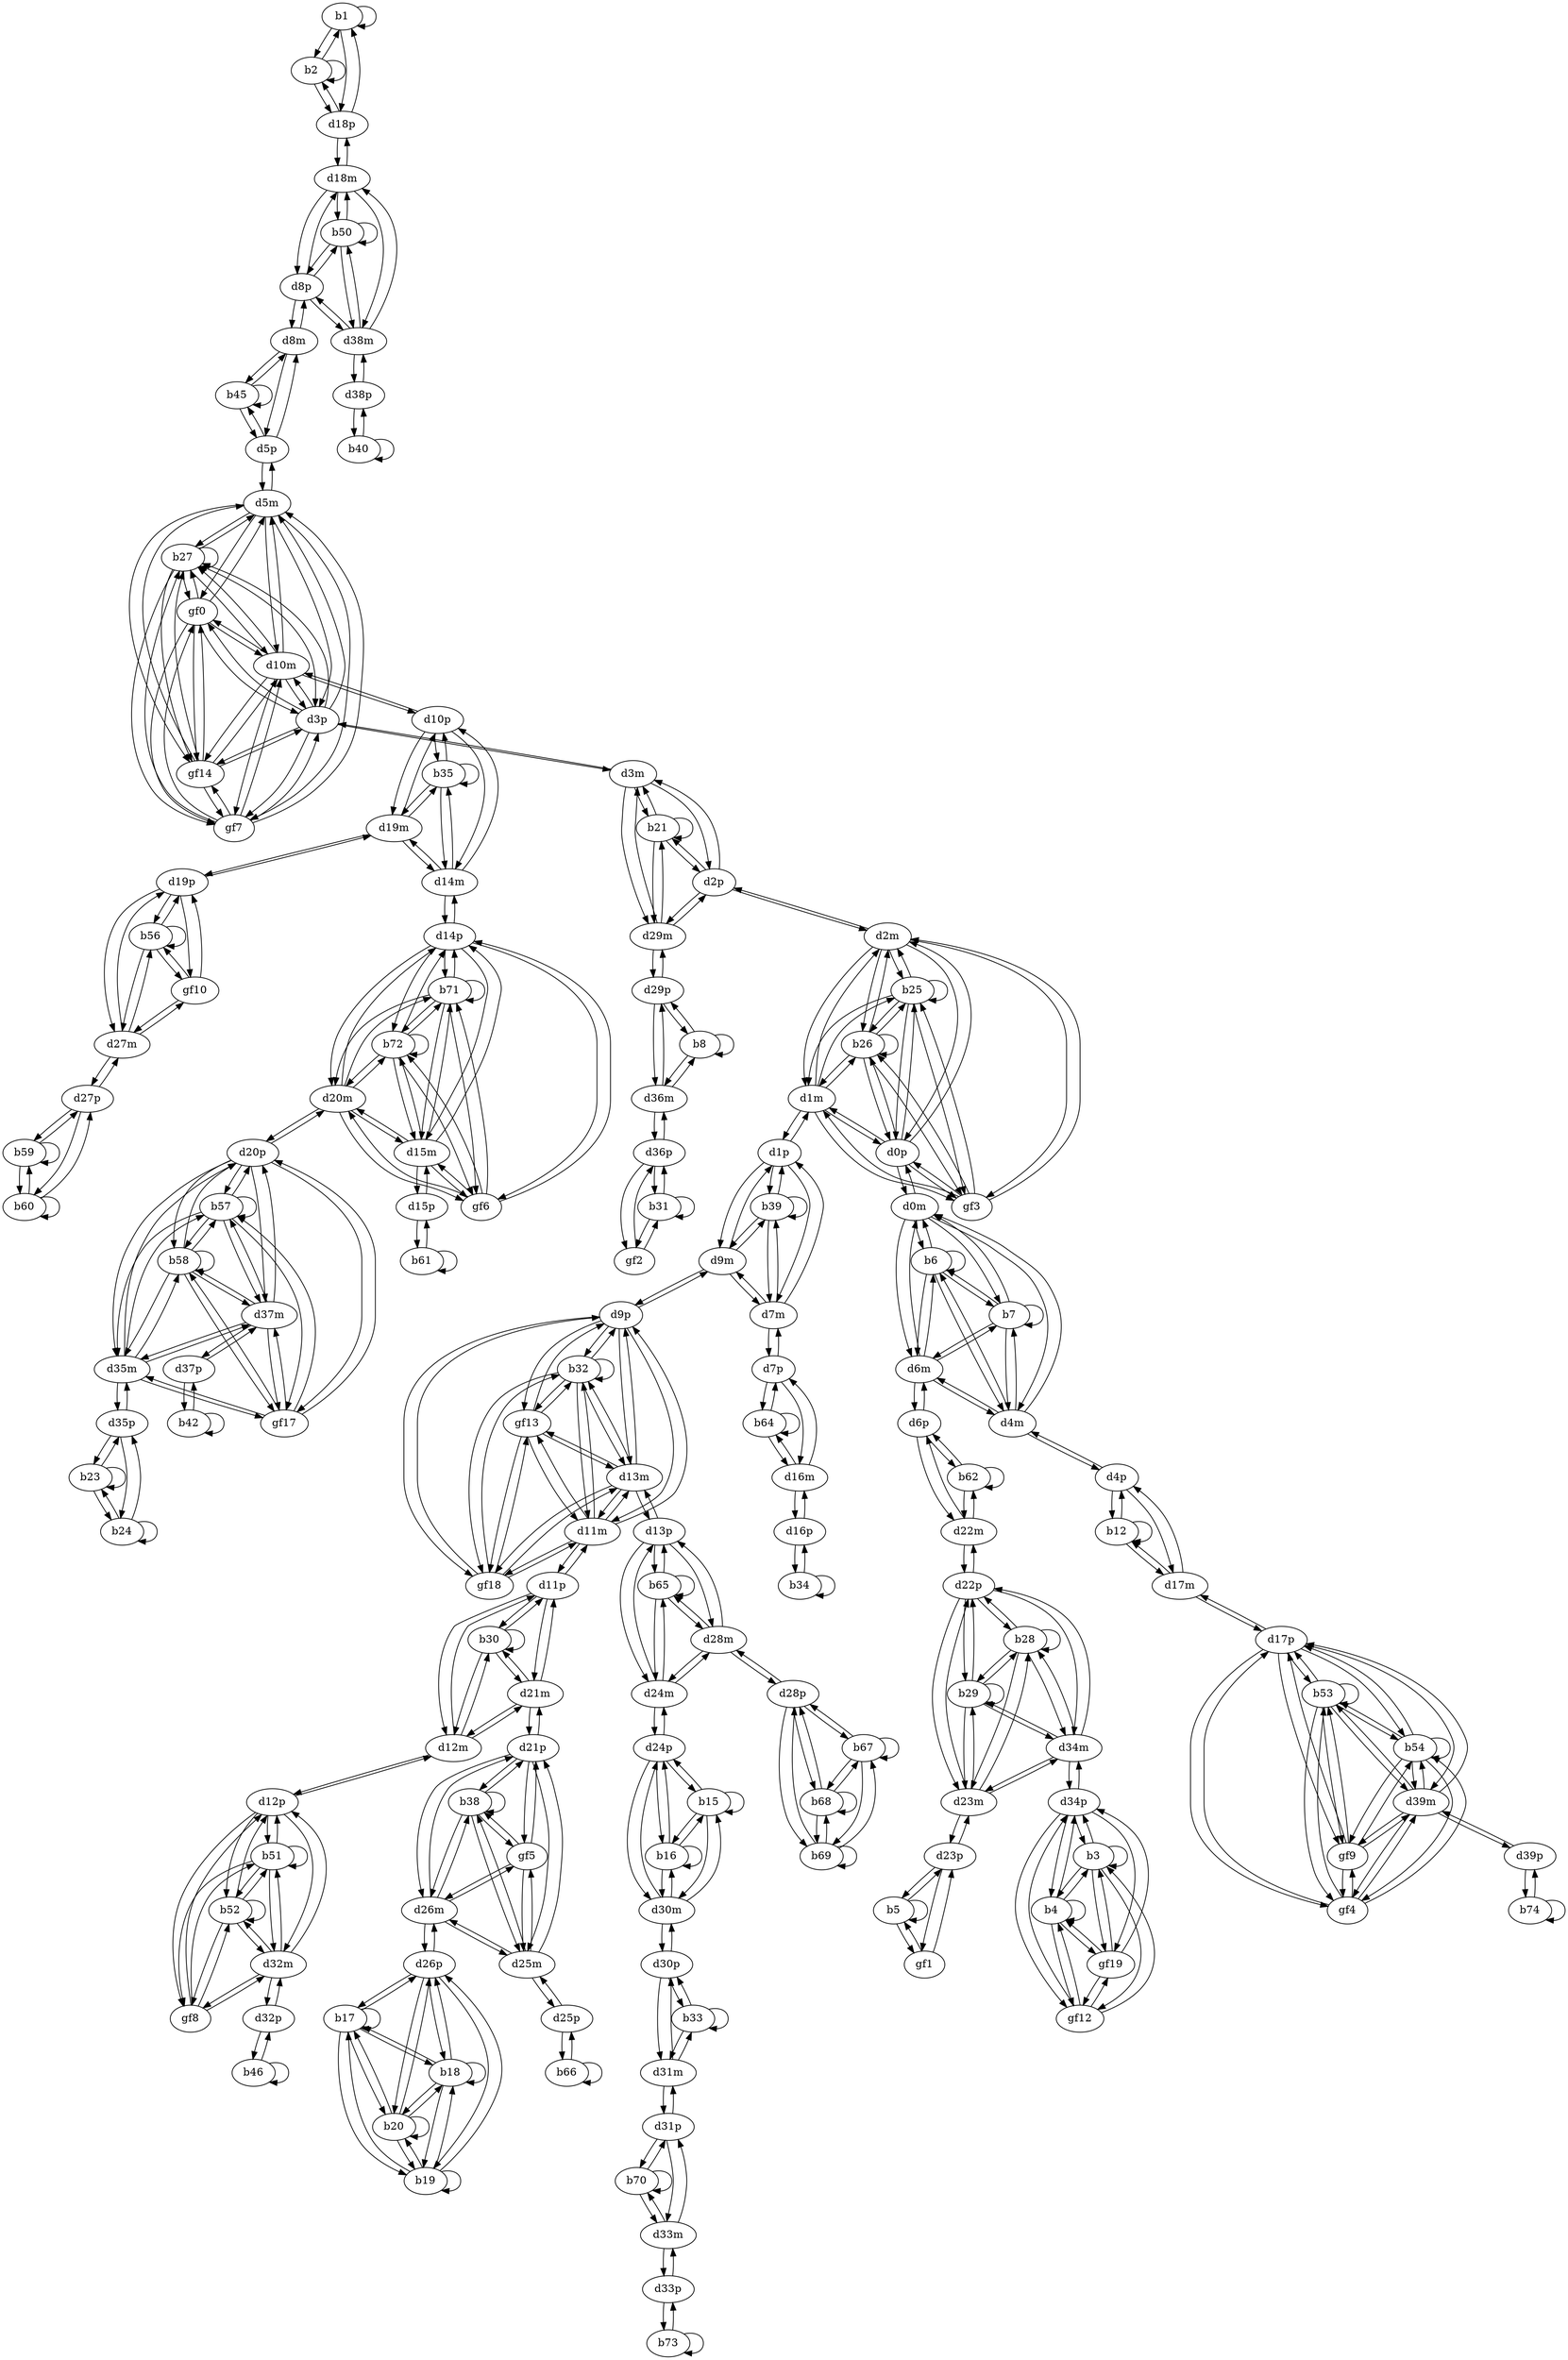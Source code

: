 digraph G {
  b1;
  b2;
  b3;
  b4;
  gf12;
  gf19;
  b5;
  gf1;
  b6;
  b7;
  b8;
  b12;
  b15;
  b16;
  b17;
  b18;
  b19;
  b20;
  b21;
  b23;
  b24;
  b25;
  b26;
  gf3;
  b27;
  gf0;
  gf7;
  gf14;
  b28;
  b29;
  b30;
  b31;
  gf2;
  b32;
  gf13;
  gf18;
  b33;
  b34;
  b35;
  b38;
  gf5;
  b39;
  b40;
  b42;
  b45;
  b46;
  b50;
  b51;
  b52;
  gf8;
  b53;
  b54;
  gf4;
  gf9;
  b56;
  gf10;
  b57;
  b58;
  gf17;
  b59;
  b60;
  b61;
  b62;
  b64;
  b65;
  b66;
  b67;
  b68;
  b69;
  b70;
  b71;
  b72;
  gf6;
  b73;
  b74;
  d0m;
  d0p;
  d1m;
  d1p;
  d2m;
  d2p;
  d3m;
  d3p;
  d4m;
  d4p;
  d5m;
  d5p;
  d6m;
  d6p;
  d7m;
  d7p;
  d8m;
  d8p;
  d9m;
  d9p;
  d10m;
  d10p;
  d11m;
  d11p;
  d12m;
  d12p;
  d13m;
  d13p;
  d14m;
  d14p;
  d15m;
  d15p;
  d16m;
  d16p;
  d17m;
  d17p;
  d18m;
  d18p;
  d19m;
  d19p;
  d20m;
  d20p;
  d21m;
  d21p;
  d22m;
  d22p;
  d23m;
  d23p;
  d24m;
  d24p;
  d25m;
  d25p;
  d26m;
  d26p;
  d27m;
  d27p;
  d28m;
  d28p;
  d29m;
  d29p;
  d30m;
  d30p;
  d31m;
  d31p;
  d32m;
  d32p;
  d33m;
  d33p;
  d34m;
  d34p;
  d35m;
  d35p;
  d36m;
  d36p;
  d37m;
  d37p;
  d38m;
  d38p;
  d39m;
  d39p;
  b1 -> b1;
  b1 -> b2;
  b2 -> b1;
  b2 -> b2;
  b3 -> b3;
  b3 -> b4;
  b3 -> gf12;
  b3 -> gf19;
  b4 -> b3;
  b4 -> b4;
  b4 -> gf12;
  b4 -> gf19;
  gf12 -> b3;
  gf12 -> b4;
  gf12 -> gf19;
  gf19 -> b3;
  gf19 -> b4;
  gf19 -> gf12;
  b5 -> b5;
  b5 -> gf1;
  gf1 -> b5;
  b6 -> b6;
  b6 -> b7;
  b7 -> b6;
  b7 -> b7;
  b8 -> b8;
  b12 -> b12;
  b15 -> b15;
  b15 -> b16;
  b16 -> b15;
  b16 -> b16;
  b17 -> b17;
  b17 -> b18;
  b17 -> b19;
  b17 -> b20;
  b18 -> b17;
  b18 -> b18;
  b18 -> b19;
  b18 -> b20;
  b19 -> b17;
  b19 -> b18;
  b19 -> b19;
  b19 -> b20;
  b20 -> b17;
  b20 -> b18;
  b20 -> b19;
  b20 -> b20;
  b21 -> b21;
  b23 -> b23;
  b23 -> b24;
  b24 -> b23;
  b24 -> b24;
  b25 -> b25;
  b25 -> b26;
  b25 -> gf3;
  b26 -> b25;
  b26 -> b26;
  b26 -> gf3;
  gf3 -> b25;
  gf3 -> b26;
  b27 -> b27;
  b27 -> gf0;
  b27 -> gf7;
  b27 -> gf14;
  gf0 -> b27;
  gf0 -> gf7;
  gf0 -> gf14;
  gf7 -> b27;
  gf7 -> gf0;
  gf7 -> gf14;
  gf14 -> b27;
  gf14 -> gf0;
  gf14 -> gf7;
  b28 -> b28;
  b28 -> b29;
  b29 -> b28;
  b29 -> b29;
  b30 -> b30;
  b31 -> b31;
  b31 -> gf2;
  gf2 -> b31;
  b32 -> b32;
  b32 -> gf13;
  b32 -> gf18;
  gf13 -> b32;
  gf13 -> gf18;
  gf18 -> b32;
  gf18 -> gf13;
  b33 -> b33;
  b34 -> b34;
  b35 -> b35;
  b38 -> b38;
  b38 -> gf5;
  gf5 -> b38;
  b39 -> b39;
  b40 -> b40;
  b42 -> b42;
  b45 -> b45;
  b46 -> b46;
  b50 -> b50;
  b51 -> b51;
  b51 -> b52;
  b51 -> gf8;
  b52 -> b51;
  b52 -> b52;
  b52 -> gf8;
  gf8 -> b51;
  gf8 -> b52;
  b53 -> b53;
  b53 -> b54;
  b53 -> gf4;
  b53 -> gf9;
  b54 -> b53;
  b54 -> b54;
  b54 -> gf4;
  b54 -> gf9;
  gf4 -> b53;
  gf4 -> b54;
  gf4 -> gf9;
  gf9 -> b53;
  gf9 -> b54;
  gf9 -> gf4;
  b56 -> b56;
  b56 -> gf10;
  gf10 -> b56;
  b57 -> b57;
  b57 -> b58;
  b57 -> gf17;
  b58 -> b57;
  b58 -> b58;
  b58 -> gf17;
  gf17 -> b57;
  gf17 -> b58;
  b59 -> b59;
  b59 -> b60;
  b60 -> b59;
  b60 -> b60;
  b61 -> b61;
  b62 -> b62;
  b64 -> b64;
  b65 -> b65;
  b66 -> b66;
  b67 -> b67;
  b67 -> b68;
  b67 -> b69;
  b68 -> b67;
  b68 -> b68;
  b68 -> b69;
  b69 -> b67;
  b69 -> b68;
  b69 -> b69;
  b70 -> b70;
  b71 -> b71;
  b71 -> b72;
  b71 -> gf6;
  b72 -> b71;
  b72 -> b72;
  b72 -> gf6;
  gf6 -> b71;
  gf6 -> b72;
  b73 -> b73;
  b74 -> b74;
  d0m -> d0p;
  d0p -> d0m;
  b6 -> d0m;
  d0m -> b6;
  b7 -> d0m;
  d0m -> b7;
  b25 -> d0p;
  d0p -> b25;
  b26 -> d0p;
  d0p -> b26;
  gf3 -> d0p;
  d0p -> gf3;
  d1m -> d1p;
  d1p -> d1m;
  b25 -> d1m;
  d1m -> b25;
  b26 -> d1m;
  d1m -> b26;
  gf3 -> d1m;
  d1m -> gf3;
  b39 -> d1p;
  d1p -> b39;
  d2m -> d2p;
  d2p -> d2m;
  b25 -> d2m;
  d2m -> b25;
  b26 -> d2m;
  d2m -> b26;
  gf3 -> d2m;
  d2m -> gf3;
  b21 -> d2p;
  d2p -> b21;
  d3m -> d3p;
  d3p -> d3m;
  b21 -> d3m;
  d3m -> b21;
  b27 -> d3p;
  d3p -> b27;
  gf0 -> d3p;
  d3p -> gf0;
  gf7 -> d3p;
  d3p -> gf7;
  gf14 -> d3p;
  d3p -> gf14;
  d4m -> d4p;
  d4p -> d4m;
  b6 -> d4m;
  d4m -> b6;
  b7 -> d4m;
  d4m -> b7;
  b12 -> d4p;
  d4p -> b12;
  d5m -> d5p;
  d5p -> d5m;
  b27 -> d5m;
  d5m -> b27;
  gf0 -> d5m;
  d5m -> gf0;
  gf7 -> d5m;
  d5m -> gf7;
  gf14 -> d5m;
  d5m -> gf14;
  b45 -> d5p;
  d5p -> b45;
  d6m -> d6p;
  d6p -> d6m;
  b6 -> d6m;
  d6m -> b6;
  b7 -> d6m;
  d6m -> b7;
  b62 -> d6p;
  d6p -> b62;
  d7m -> d7p;
  d7p -> d7m;
  b39 -> d7m;
  d7m -> b39;
  b64 -> d7p;
  d7p -> b64;
  d8m -> d8p;
  d8p -> d8m;
  b45 -> d8m;
  d8m -> b45;
  b50 -> d8p;
  d8p -> b50;
  d9m -> d9p;
  d9p -> d9m;
  b39 -> d9m;
  d9m -> b39;
  b32 -> d9p;
  d9p -> b32;
  gf13 -> d9p;
  d9p -> gf13;
  gf18 -> d9p;
  d9p -> gf18;
  d10m -> d10p;
  d10p -> d10m;
  b27 -> d10m;
  d10m -> b27;
  gf0 -> d10m;
  d10m -> gf0;
  gf7 -> d10m;
  d10m -> gf7;
  gf14 -> d10m;
  d10m -> gf14;
  b35 -> d10p;
  d10p -> b35;
  d11m -> d11p;
  d11p -> d11m;
  b32 -> d11m;
  d11m -> b32;
  gf13 -> d11m;
  d11m -> gf13;
  gf18 -> d11m;
  d11m -> gf18;
  b30 -> d11p;
  d11p -> b30;
  d12m -> d12p;
  d12p -> d12m;
  b30 -> d12m;
  d12m -> b30;
  b51 -> d12p;
  d12p -> b51;
  b52 -> d12p;
  d12p -> b52;
  gf8 -> d12p;
  d12p -> gf8;
  d13m -> d13p;
  d13p -> d13m;
  b32 -> d13m;
  d13m -> b32;
  gf13 -> d13m;
  d13m -> gf13;
  gf18 -> d13m;
  d13m -> gf18;
  b65 -> d13p;
  d13p -> b65;
  d14m -> d14p;
  d14p -> d14m;
  b35 -> d14m;
  d14m -> b35;
  b71 -> d14p;
  d14p -> b71;
  b72 -> d14p;
  d14p -> b72;
  gf6 -> d14p;
  d14p -> gf6;
  d15m -> d15p;
  d15p -> d15m;
  b71 -> d15m;
  d15m -> b71;
  b72 -> d15m;
  d15m -> b72;
  gf6 -> d15m;
  d15m -> gf6;
  b61 -> d15p;
  d15p -> b61;
  d16m -> d16p;
  d16p -> d16m;
  b64 -> d16m;
  d16m -> b64;
  b34 -> d16p;
  d16p -> b34;
  d17m -> d17p;
  d17p -> d17m;
  b12 -> d17m;
  d17m -> b12;
  b53 -> d17p;
  d17p -> b53;
  b54 -> d17p;
  d17p -> b54;
  gf4 -> d17p;
  d17p -> gf4;
  gf9 -> d17p;
  d17p -> gf9;
  d18m -> d18p;
  d18p -> d18m;
  b50 -> d18m;
  d18m -> b50;
  b1 -> d18p;
  d18p -> b1;
  b2 -> d18p;
  d18p -> b2;
  d19m -> d19p;
  d19p -> d19m;
  b35 -> d19m;
  d19m -> b35;
  b56 -> d19p;
  d19p -> b56;
  gf10 -> d19p;
  d19p -> gf10;
  d20m -> d20p;
  d20p -> d20m;
  b71 -> d20m;
  d20m -> b71;
  b72 -> d20m;
  d20m -> b72;
  gf6 -> d20m;
  d20m -> gf6;
  b57 -> d20p;
  d20p -> b57;
  b58 -> d20p;
  d20p -> b58;
  gf17 -> d20p;
  d20p -> gf17;
  d21m -> d21p;
  d21p -> d21m;
  b30 -> d21m;
  d21m -> b30;
  b38 -> d21p;
  d21p -> b38;
  gf5 -> d21p;
  d21p -> gf5;
  d22m -> d22p;
  d22p -> d22m;
  b62 -> d22m;
  d22m -> b62;
  b28 -> d22p;
  d22p -> b28;
  b29 -> d22p;
  d22p -> b29;
  d23m -> d23p;
  d23p -> d23m;
  b28 -> d23m;
  d23m -> b28;
  b29 -> d23m;
  d23m -> b29;
  b5 -> d23p;
  d23p -> b5;
  gf1 -> d23p;
  d23p -> gf1;
  d24m -> d24p;
  d24p -> d24m;
  b65 -> d24m;
  d24m -> b65;
  b15 -> d24p;
  d24p -> b15;
  b16 -> d24p;
  d24p -> b16;
  d25m -> d25p;
  d25p -> d25m;
  b38 -> d25m;
  d25m -> b38;
  gf5 -> d25m;
  d25m -> gf5;
  b66 -> d25p;
  d25p -> b66;
  d26m -> d26p;
  d26p -> d26m;
  b38 -> d26m;
  d26m -> b38;
  gf5 -> d26m;
  d26m -> gf5;
  b17 -> d26p;
  d26p -> b17;
  b18 -> d26p;
  d26p -> b18;
  b19 -> d26p;
  d26p -> b19;
  b20 -> d26p;
  d26p -> b20;
  d27m -> d27p;
  d27p -> d27m;
  b56 -> d27m;
  d27m -> b56;
  gf10 -> d27m;
  d27m -> gf10;
  b59 -> d27p;
  d27p -> b59;
  b60 -> d27p;
  d27p -> b60;
  d28m -> d28p;
  d28p -> d28m;
  b65 -> d28m;
  d28m -> b65;
  b67 -> d28p;
  d28p -> b67;
  b68 -> d28p;
  d28p -> b68;
  b69 -> d28p;
  d28p -> b69;
  d29m -> d29p;
  d29p -> d29m;
  b21 -> d29m;
  d29m -> b21;
  b8 -> d29p;
  d29p -> b8;
  d30m -> d30p;
  d30p -> d30m;
  b15 -> d30m;
  d30m -> b15;
  b16 -> d30m;
  d30m -> b16;
  b33 -> d30p;
  d30p -> b33;
  d31m -> d31p;
  d31p -> d31m;
  b33 -> d31m;
  d31m -> b33;
  b70 -> d31p;
  d31p -> b70;
  d32m -> d32p;
  d32p -> d32m;
  b51 -> d32m;
  d32m -> b51;
  b52 -> d32m;
  d32m -> b52;
  gf8 -> d32m;
  d32m -> gf8;
  b46 -> d32p;
  d32p -> b46;
  d33m -> d33p;
  d33p -> d33m;
  b70 -> d33m;
  d33m -> b70;
  b73 -> d33p;
  d33p -> b73;
  d34m -> d34p;
  d34p -> d34m;
  b28 -> d34m;
  d34m -> b28;
  b29 -> d34m;
  d34m -> b29;
  b3 -> d34p;
  d34p -> b3;
  b4 -> d34p;
  d34p -> b4;
  gf12 -> d34p;
  d34p -> gf12;
  gf19 -> d34p;
  d34p -> gf19;
  d35m -> d35p;
  d35p -> d35m;
  b57 -> d35m;
  d35m -> b57;
  b58 -> d35m;
  d35m -> b58;
  gf17 -> d35m;
  d35m -> gf17;
  b23 -> d35p;
  d35p -> b23;
  b24 -> d35p;
  d35p -> b24;
  d36m -> d36p;
  d36p -> d36m;
  b8 -> d36m;
  d36m -> b8;
  b31 -> d36p;
  d36p -> b31;
  gf2 -> d36p;
  d36p -> gf2;
  d37m -> d37p;
  d37p -> d37m;
  b57 -> d37m;
  d37m -> b57;
  b58 -> d37m;
  d37m -> b58;
  gf17 -> d37m;
  d37m -> gf17;
  b42 -> d37p;
  d37p -> b42;
  d38m -> d38p;
  d38p -> d38m;
  b50 -> d38m;
  d38m -> b50;
  b40 -> d38p;
  d38p -> b40;
  d39m -> d39p;
  d39p -> d39m;
  b53 -> d39m;
  d39m -> b53;
  b54 -> d39m;
  d39m -> b54;
  gf4 -> d39m;
  d39m -> gf4;
  gf9 -> d39m;
  d39m -> gf9;
  b74 -> d39p;
  d39p -> b74;
  d0m -> d4m;
  d0m -> d6m;
  d4m -> d0m;
  d4m -> d6m;
  d6m -> d0m;
  d6m -> d4m;
  d29p -> d36m;
  d36m -> d29p;
  d4p -> d17m;
  d17m -> d4p;
  d24p -> d30m;
  d30m -> d24p;
  d2p -> d3m;
  d2p -> d29m;
  d3m -> d2p;
  d3m -> d29m;
  d29m -> d2p;
  d29m -> d3m;
  d0p -> d1m;
  d0p -> d2m;
  d1m -> d0p;
  d1m -> d2m;
  d2m -> d0p;
  d2m -> d1m;
  d3p -> d5m;
  d3p -> d10m;
  d5m -> d3p;
  d5m -> d10m;
  d10m -> d3p;
  d10m -> d5m;
  d22p -> d23m;
  d22p -> d34m;
  d23m -> d22p;
  d23m -> d34m;
  d34m -> d22p;
  d34m -> d23m;
  d11p -> d12m;
  d11p -> d21m;
  d12m -> d11p;
  d12m -> d21m;
  d21m -> d11p;
  d21m -> d12m;
  d9p -> d11m;
  d9p -> d13m;
  d11m -> d9p;
  d11m -> d13m;
  d13m -> d9p;
  d13m -> d11m;
  d30p -> d31m;
  d31m -> d30p;
  d10p -> d14m;
  d10p -> d19m;
  d14m -> d10p;
  d14m -> d19m;
  d19m -> d10p;
  d19m -> d14m;
  d21p -> d25m;
  d21p -> d26m;
  d25m -> d21p;
  d25m -> d26m;
  d26m -> d21p;
  d26m -> d25m;
  d1p -> d7m;
  d1p -> d9m;
  d7m -> d1p;
  d7m -> d9m;
  d9m -> d1p;
  d9m -> d7m;
  d5p -> d8m;
  d8m -> d5p;
  d8p -> d18m;
  d8p -> d38m;
  d18m -> d8p;
  d18m -> d38m;
  d38m -> d8p;
  d38m -> d18m;
  d12p -> d32m;
  d32m -> d12p;
  d17p -> d39m;
  d39m -> d17p;
  d19p -> d27m;
  d27m -> d19p;
  d20p -> d35m;
  d20p -> d37m;
  d35m -> d20p;
  d35m -> d37m;
  d37m -> d20p;
  d37m -> d35m;
  d6p -> d22m;
  d22m -> d6p;
  d7p -> d16m;
  d16m -> d7p;
  d13p -> d24m;
  d13p -> d28m;
  d24m -> d13p;
  d24m -> d28m;
  d28m -> d13p;
  d28m -> d24m;
  d31p -> d33m;
  d33m -> d31p;
  d14p -> d15m;
  d14p -> d20m;
  d15m -> d14p;
  d15m -> d20m;
  d20m -> d14p;
  d20m -> d15m;
}
